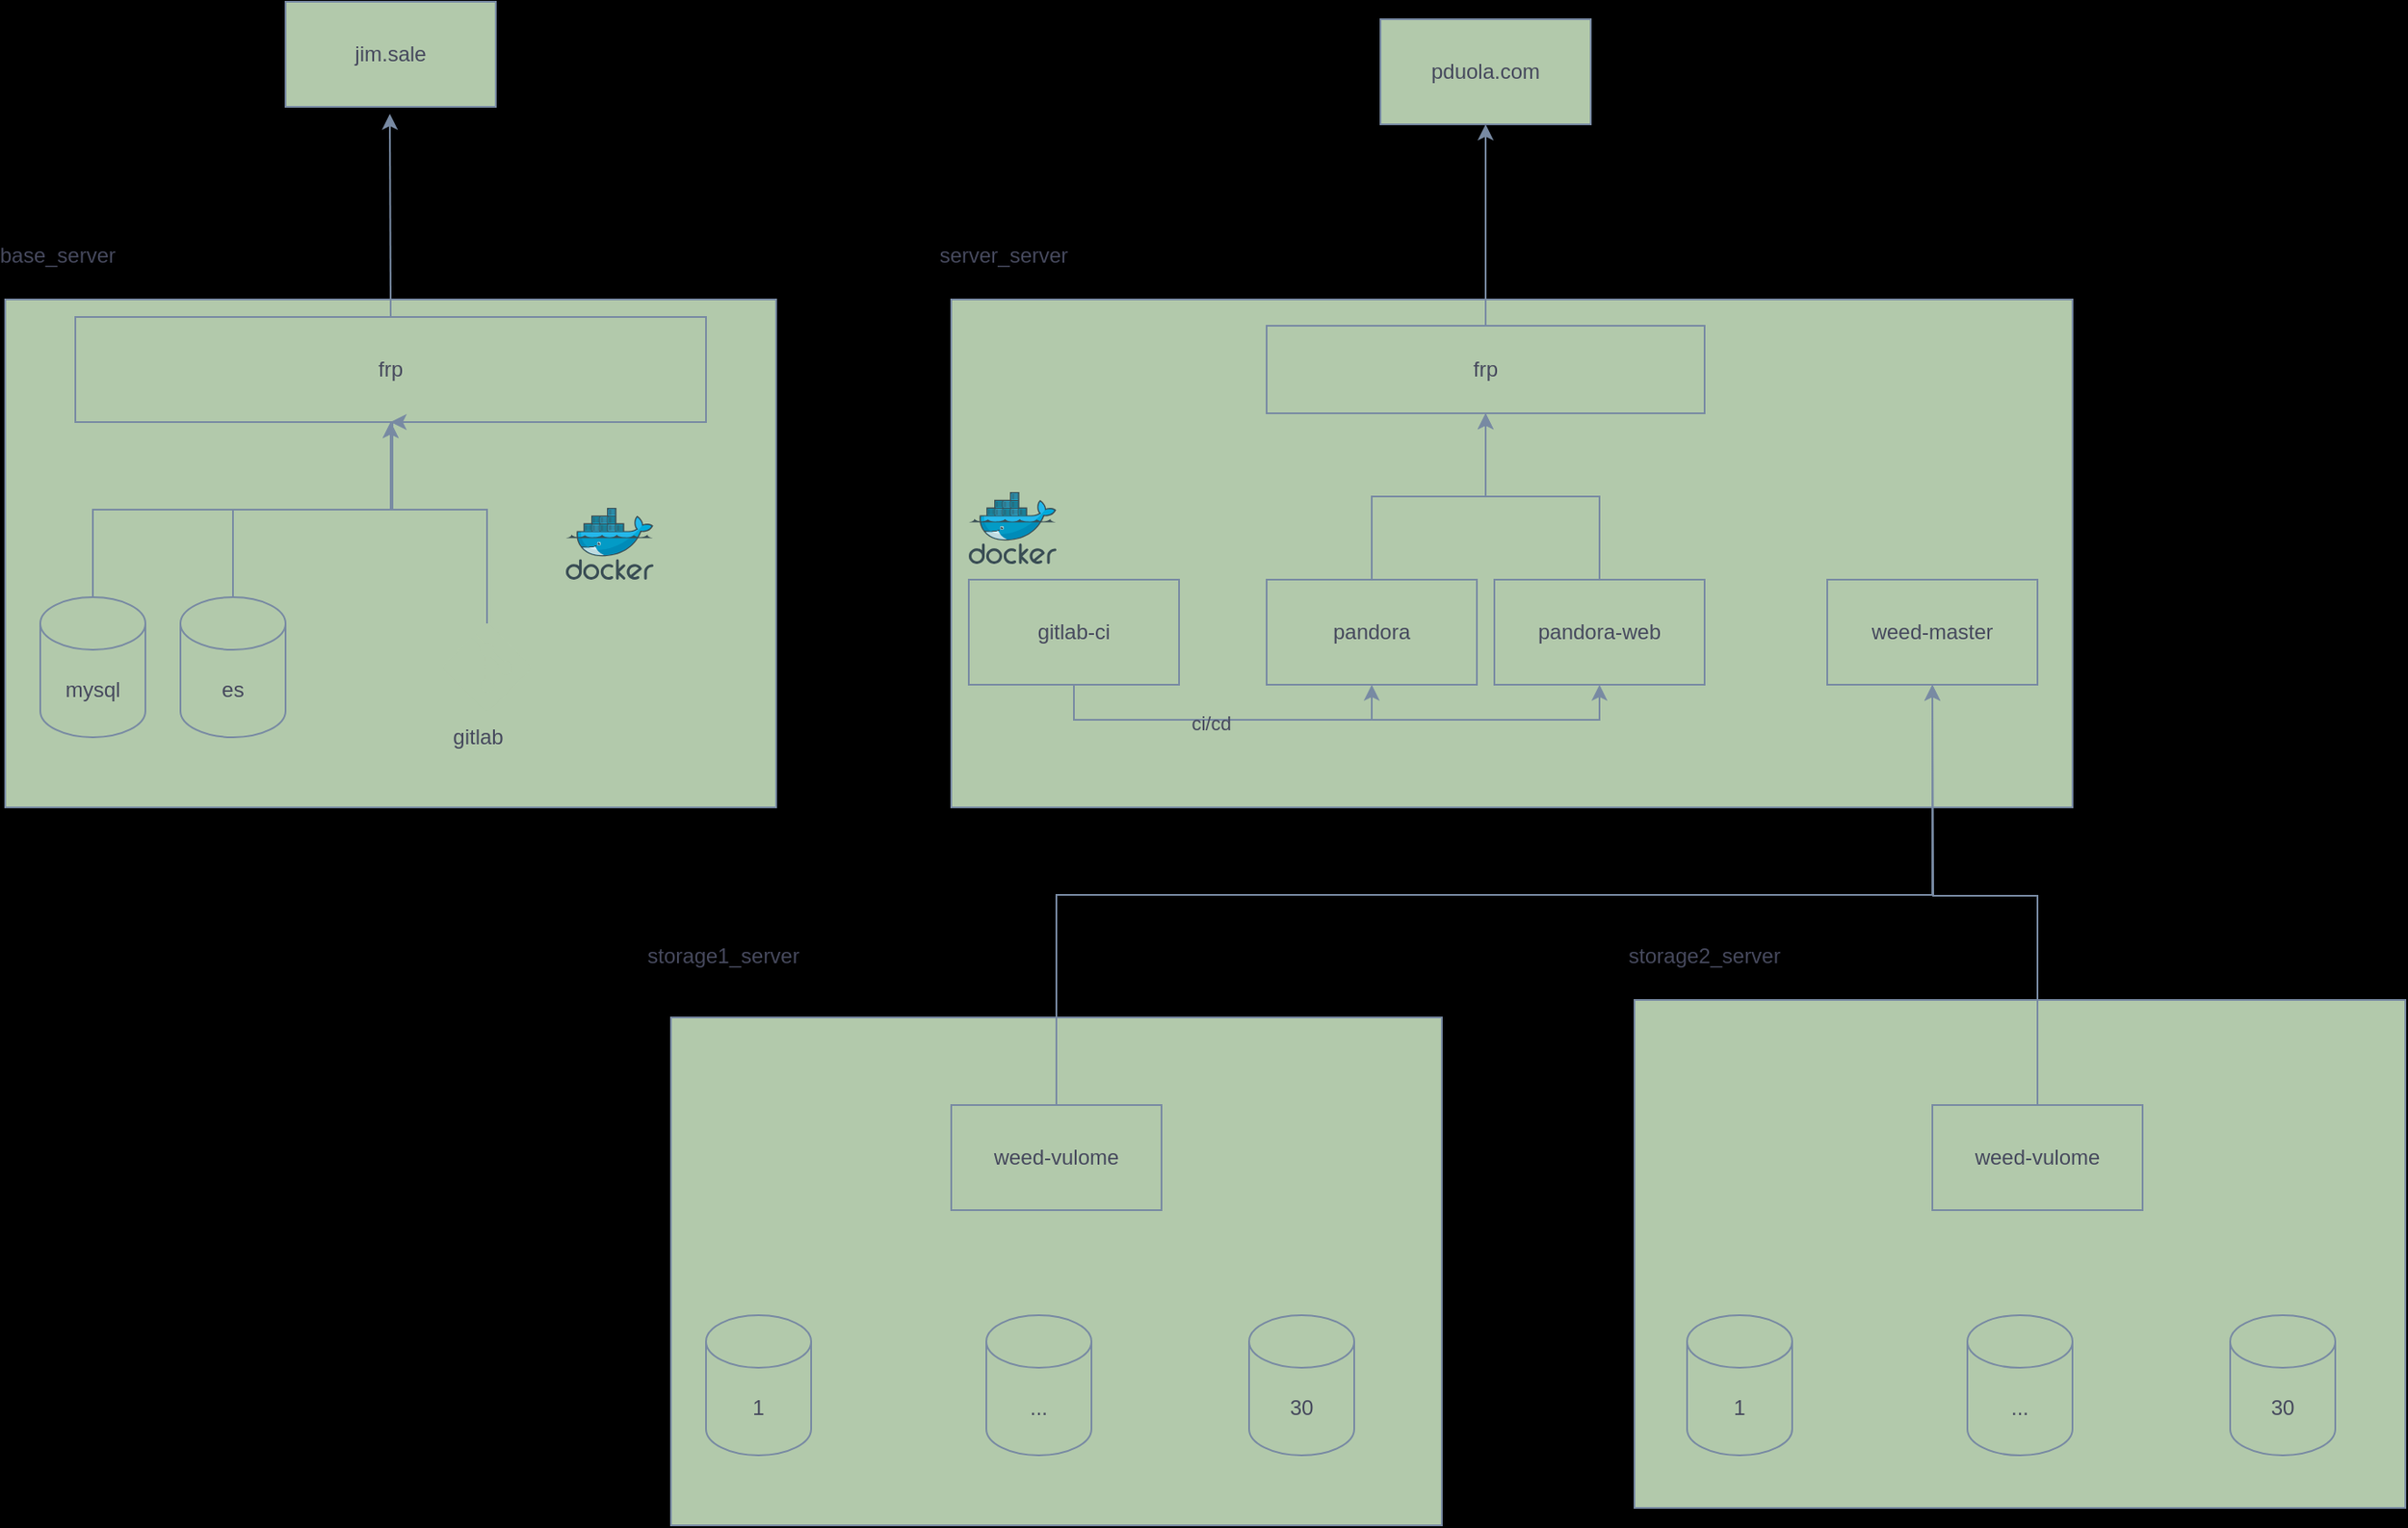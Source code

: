 <mxfile version="22.1.11" type="github">
  <diagram name="第 1 页" id="tXnK3VPokYklSELAGCpk">
    <mxGraphModel dx="2694" dy="1050" grid="1" gridSize="10" guides="1" tooltips="1" connect="1" arrows="1" fold="1" page="1" pageScale="1" pageWidth="827" pageHeight="1169" background="#000000" math="0" shadow="0">
      <root>
        <mxCell id="0" />
        <mxCell id="1" parent="0" />
        <mxCell id="cooiixOqJ7cHR2co_wxt-1" value="" style="rounded=0;whiteSpace=wrap;html=1;labelBackgroundColor=none;fillColor=#B2C9AB;strokeColor=#788AA3;fontColor=#46495D;" parent="1" vertex="1">
          <mxGeometry x="110" y="200" width="440" height="290" as="geometry" />
        </mxCell>
        <mxCell id="cooiixOqJ7cHR2co_wxt-8" style="edgeStyle=orthogonalEdgeStyle;rounded=0;orthogonalLoop=1;jettySize=auto;html=1;exitX=0.5;exitY=0;exitDx=0;exitDy=0;exitPerimeter=0;labelBackgroundColor=none;strokeColor=#788AA3;fontColor=default;" parent="1" source="cooiixOqJ7cHR2co_wxt-2" target="cooiixOqJ7cHR2co_wxt-7" edge="1">
          <mxGeometry relative="1" as="geometry" />
        </mxCell>
        <mxCell id="cooiixOqJ7cHR2co_wxt-2" value="mysql" style="shape=cylinder3;whiteSpace=wrap;html=1;boundedLbl=1;backgroundOutline=1;size=15;labelBackgroundColor=none;fillColor=#B2C9AB;strokeColor=#788AA3;fontColor=#46495D;" parent="1" vertex="1">
          <mxGeometry x="130" y="370" width="60" height="80" as="geometry" />
        </mxCell>
        <mxCell id="cooiixOqJ7cHR2co_wxt-9" style="edgeStyle=orthogonalEdgeStyle;rounded=0;orthogonalLoop=1;jettySize=auto;html=1;exitX=0.5;exitY=0;exitDx=0;exitDy=0;exitPerimeter=0;entryX=0.5;entryY=1;entryDx=0;entryDy=0;labelBackgroundColor=none;strokeColor=#788AA3;fontColor=default;" parent="1" source="cooiixOqJ7cHR2co_wxt-4" target="cooiixOqJ7cHR2co_wxt-7" edge="1">
          <mxGeometry relative="1" as="geometry" />
        </mxCell>
        <mxCell id="cooiixOqJ7cHR2co_wxt-4" value="es" style="shape=cylinder3;whiteSpace=wrap;html=1;boundedLbl=1;backgroundOutline=1;size=15;labelBackgroundColor=none;fillColor=#B2C9AB;strokeColor=#788AA3;fontColor=#46495D;" parent="1" vertex="1">
          <mxGeometry x="210" y="370" width="60" height="80" as="geometry" />
        </mxCell>
        <mxCell id="cooiixOqJ7cHR2co_wxt-5" value="base_server" style="text;html=1;strokeColor=none;fillColor=none;align=center;verticalAlign=middle;whiteSpace=wrap;rounded=0;labelBackgroundColor=none;fontColor=#46495D;" parent="1" vertex="1">
          <mxGeometry x="110" y="160" width="60" height="30" as="geometry" />
        </mxCell>
        <mxCell id="cooiixOqJ7cHR2co_wxt-10" style="edgeStyle=orthogonalEdgeStyle;rounded=0;orthogonalLoop=1;jettySize=auto;html=1;exitX=0.5;exitY=0;exitDx=0;exitDy=0;entryX=0.224;entryY=1.08;entryDx=0;entryDy=0;entryPerimeter=0;labelBackgroundColor=none;strokeColor=#788AA3;fontColor=default;" parent="1" source="cooiixOqJ7cHR2co_wxt-7" edge="1">
          <mxGeometry relative="1" as="geometry">
            <mxPoint x="329.52" y="94" as="targetPoint" />
          </mxGeometry>
        </mxCell>
        <mxCell id="cooiixOqJ7cHR2co_wxt-7" value="frp" style="rounded=0;whiteSpace=wrap;html=1;labelBackgroundColor=none;fillColor=#B2C9AB;strokeColor=#788AA3;fontColor=#46495D;" parent="1" vertex="1">
          <mxGeometry x="150" y="210" width="360" height="60" as="geometry" />
        </mxCell>
        <mxCell id="cooiixOqJ7cHR2co_wxt-11" value="" style="rounded=0;whiteSpace=wrap;html=1;labelBackgroundColor=none;fillColor=#B2C9AB;strokeColor=#788AA3;fontColor=#46495D;" parent="1" vertex="1">
          <mxGeometry x="650" y="200" width="640" height="290" as="geometry" />
        </mxCell>
        <mxCell id="cooiixOqJ7cHR2co_wxt-16" value="frp" style="rounded=0;whiteSpace=wrap;html=1;labelBackgroundColor=none;fillColor=#B2C9AB;strokeColor=#788AA3;fontColor=#46495D;" parent="1" vertex="1">
          <mxGeometry x="830" y="215" width="250" height="50" as="geometry" />
        </mxCell>
        <mxCell id="cooiixOqJ7cHR2co_wxt-18" style="edgeStyle=orthogonalEdgeStyle;rounded=0;orthogonalLoop=1;jettySize=auto;html=1;exitX=0.5;exitY=0;exitDx=0;exitDy=0;exitPerimeter=0;labelBackgroundColor=none;strokeColor=#788AA3;fontColor=default;" parent="1" source="cooiixOqJ7cHR2co_wxt-17" edge="1">
          <mxGeometry relative="1" as="geometry">
            <mxPoint x="330" y="270" as="targetPoint" />
            <Array as="points">
              <mxPoint x="385" y="320" />
              <mxPoint x="331" y="320" />
            </Array>
          </mxGeometry>
        </mxCell>
        <mxCell id="cooiixOqJ7cHR2co_wxt-17" value="" style="verticalLabelPosition=bottom;html=1;verticalAlign=top;align=center;strokeColor=none;fillColor=#B2C9AB;shape=mxgraph.azure.git_repository;labelBackgroundColor=none;fontColor=#46495D;" parent="1" vertex="1">
          <mxGeometry x="360" y="385" width="50" height="50" as="geometry" />
        </mxCell>
        <mxCell id="cooiixOqJ7cHR2co_wxt-19" style="edgeStyle=orthogonalEdgeStyle;rounded=0;orthogonalLoop=1;jettySize=auto;html=1;exitX=0.5;exitY=0;exitDx=0;exitDy=0;labelBackgroundColor=none;strokeColor=#788AA3;fontColor=default;" parent="1" source="cooiixOqJ7cHR2co_wxt-16" edge="1">
          <mxGeometry relative="1" as="geometry">
            <mxPoint x="955" y="100" as="targetPoint" />
          </mxGeometry>
        </mxCell>
        <mxCell id="cooiixOqJ7cHR2co_wxt-34" style="edgeStyle=orthogonalEdgeStyle;rounded=0;orthogonalLoop=1;jettySize=auto;html=1;exitX=0.5;exitY=0;exitDx=0;exitDy=0;entryX=0.5;entryY=1;entryDx=0;entryDy=0;labelBackgroundColor=none;strokeColor=#788AA3;fontColor=default;" parent="1" source="cooiixOqJ7cHR2co_wxt-20" target="cooiixOqJ7cHR2co_wxt-16" edge="1">
          <mxGeometry relative="1" as="geometry" />
        </mxCell>
        <mxCell id="cooiixOqJ7cHR2co_wxt-20" value="pandora" style="rounded=0;whiteSpace=wrap;html=1;labelBackgroundColor=none;fillColor=#B2C9AB;strokeColor=#788AA3;fontColor=#46495D;" parent="1" vertex="1">
          <mxGeometry x="830" y="360" width="120" height="60" as="geometry" />
        </mxCell>
        <mxCell id="cooiixOqJ7cHR2co_wxt-35" style="edgeStyle=orthogonalEdgeStyle;rounded=0;orthogonalLoop=1;jettySize=auto;html=1;exitX=0.5;exitY=0;exitDx=0;exitDy=0;entryX=0.5;entryY=1;entryDx=0;entryDy=0;labelBackgroundColor=none;strokeColor=#788AA3;fontColor=default;" parent="1" source="cooiixOqJ7cHR2co_wxt-21" target="cooiixOqJ7cHR2co_wxt-16" edge="1">
          <mxGeometry relative="1" as="geometry" />
        </mxCell>
        <mxCell id="cooiixOqJ7cHR2co_wxt-21" value="pandora-web" style="rounded=0;whiteSpace=wrap;html=1;labelBackgroundColor=none;fillColor=#B2C9AB;strokeColor=#788AA3;fontColor=#46495D;" parent="1" vertex="1">
          <mxGeometry x="960" y="360" width="120" height="60" as="geometry" />
        </mxCell>
        <mxCell id="cooiixOqJ7cHR2co_wxt-24" value="server_server" style="text;html=1;strokeColor=none;fillColor=none;align=center;verticalAlign=middle;whiteSpace=wrap;rounded=0;labelBackgroundColor=none;fontColor=#46495D;" parent="1" vertex="1">
          <mxGeometry x="650" y="160" width="60" height="30" as="geometry" />
        </mxCell>
        <mxCell id="cooiixOqJ7cHR2co_wxt-25" value="" style="image;sketch=0;aspect=fixed;html=1;points=[];align=center;fontSize=12;image=img/lib/mscae/Docker.svg;labelBackgroundColor=none;fillColor=#B2C9AB;strokeColor=#788AA3;fontColor=#46495D;" parent="1" vertex="1">
          <mxGeometry x="660" y="310" width="50" height="41" as="geometry" />
        </mxCell>
        <mxCell id="cooiixOqJ7cHR2co_wxt-26" value="" style="image;sketch=0;aspect=fixed;html=1;points=[];align=center;fontSize=12;image=img/lib/mscae/Docker.svg;labelBackgroundColor=none;fillColor=#B2C9AB;strokeColor=#788AA3;fontColor=#46495D;" parent="1" vertex="1">
          <mxGeometry x="430" y="319" width="50" height="41" as="geometry" />
        </mxCell>
        <mxCell id="cooiixOqJ7cHR2co_wxt-29" style="edgeStyle=orthogonalEdgeStyle;rounded=0;orthogonalLoop=1;jettySize=auto;html=1;exitX=0.5;exitY=1;exitDx=0;exitDy=0;entryX=0.5;entryY=1;entryDx=0;entryDy=0;labelBackgroundColor=none;strokeColor=#788AA3;fontColor=default;" parent="1" source="cooiixOqJ7cHR2co_wxt-27" target="cooiixOqJ7cHR2co_wxt-20" edge="1">
          <mxGeometry relative="1" as="geometry" />
        </mxCell>
        <mxCell id="cooiixOqJ7cHR2co_wxt-30" style="edgeStyle=orthogonalEdgeStyle;rounded=0;orthogonalLoop=1;jettySize=auto;html=1;exitX=0.5;exitY=1;exitDx=0;exitDy=0;entryX=0.5;entryY=1;entryDx=0;entryDy=0;labelBackgroundColor=none;strokeColor=#788AA3;fontColor=default;" parent="1" source="cooiixOqJ7cHR2co_wxt-27" target="cooiixOqJ7cHR2co_wxt-21" edge="1">
          <mxGeometry relative="1" as="geometry" />
        </mxCell>
        <mxCell id="cooiixOqJ7cHR2co_wxt-31" value="ci/cd" style="edgeLabel;html=1;align=center;verticalAlign=middle;resizable=0;points=[];labelBackgroundColor=none;fontColor=#46495D;" parent="cooiixOqJ7cHR2co_wxt-30" vertex="1" connectable="0">
          <mxGeometry x="-0.423" y="-2" relative="1" as="geometry">
            <mxPoint as="offset" />
          </mxGeometry>
        </mxCell>
        <mxCell id="cooiixOqJ7cHR2co_wxt-27" value="gitlab-ci" style="rounded=0;whiteSpace=wrap;html=1;labelBackgroundColor=none;fillColor=#B2C9AB;strokeColor=#788AA3;fontColor=#46495D;" parent="1" vertex="1">
          <mxGeometry x="660" y="360" width="120" height="60" as="geometry" />
        </mxCell>
        <mxCell id="cooiixOqJ7cHR2co_wxt-36" value="gitlab" style="text;html=1;strokeColor=none;fillColor=none;align=center;verticalAlign=middle;whiteSpace=wrap;rounded=0;labelBackgroundColor=none;fontColor=#46495D;" parent="1" vertex="1">
          <mxGeometry x="350" y="435" width="60" height="30" as="geometry" />
        </mxCell>
        <mxCell id="cooiixOqJ7cHR2co_wxt-37" value="jim.sale" style="rounded=0;whiteSpace=wrap;html=1;labelBackgroundColor=none;fillColor=#B2C9AB;strokeColor=#788AA3;fontColor=#46495D;" parent="1" vertex="1">
          <mxGeometry x="270" y="30" width="120" height="60" as="geometry" />
        </mxCell>
        <mxCell id="cooiixOqJ7cHR2co_wxt-38" value="pduola.com" style="rounded=0;whiteSpace=wrap;html=1;labelBackgroundColor=none;fillColor=#B2C9AB;strokeColor=#788AA3;fontColor=#46495D;" parent="1" vertex="1">
          <mxGeometry x="895" y="40" width="120" height="60" as="geometry" />
        </mxCell>
        <mxCell id="cooiixOqJ7cHR2co_wxt-39" value="" style="rounded=0;whiteSpace=wrap;html=1;labelBackgroundColor=none;fillColor=#B2C9AB;strokeColor=#788AA3;fontColor=#46495D;" parent="1" vertex="1">
          <mxGeometry x="490" y="610" width="440" height="290" as="geometry" />
        </mxCell>
        <mxCell id="cooiixOqJ7cHR2co_wxt-41" value="1" style="shape=cylinder3;whiteSpace=wrap;html=1;boundedLbl=1;backgroundOutline=1;size=15;labelBackgroundColor=none;fillColor=#B2C9AB;strokeColor=#788AA3;fontColor=#46495D;" parent="1" vertex="1">
          <mxGeometry x="510" y="780" width="60" height="80" as="geometry" />
        </mxCell>
        <mxCell id="cooiixOqJ7cHR2co_wxt-43" value="30" style="shape=cylinder3;whiteSpace=wrap;html=1;boundedLbl=1;backgroundOutline=1;size=15;labelBackgroundColor=none;fillColor=#B2C9AB;strokeColor=#788AA3;fontColor=#46495D;" parent="1" vertex="1">
          <mxGeometry x="820" y="780" width="60" height="80" as="geometry" />
        </mxCell>
        <mxCell id="cooiixOqJ7cHR2co_wxt-49" value="weed-master" style="rounded=0;whiteSpace=wrap;html=1;labelBackgroundColor=none;fillColor=#B2C9AB;strokeColor=#788AA3;fontColor=#46495D;" parent="1" vertex="1">
          <mxGeometry x="1150" y="360" width="120" height="60" as="geometry" />
        </mxCell>
        <mxCell id="cooiixOqJ7cHR2co_wxt-50" value="..." style="shape=cylinder3;whiteSpace=wrap;html=1;boundedLbl=1;backgroundOutline=1;size=15;labelBackgroundColor=none;fillColor=#B2C9AB;strokeColor=#788AA3;fontColor=#46495D;" parent="1" vertex="1">
          <mxGeometry x="670" y="780" width="60" height="80" as="geometry" />
        </mxCell>
        <mxCell id="cooiixOqJ7cHR2co_wxt-57" style="edgeStyle=orthogonalEdgeStyle;rounded=0;orthogonalLoop=1;jettySize=auto;html=1;exitX=0.5;exitY=0;exitDx=0;exitDy=0;entryX=0.5;entryY=1;entryDx=0;entryDy=0;labelBackgroundColor=none;strokeColor=#788AA3;fontColor=default;" parent="1" source="cooiixOqJ7cHR2co_wxt-51" target="cooiixOqJ7cHR2co_wxt-49" edge="1">
          <mxGeometry relative="1" as="geometry" />
        </mxCell>
        <mxCell id="cooiixOqJ7cHR2co_wxt-51" value="weed-vulome" style="rounded=0;whiteSpace=wrap;html=1;labelBackgroundColor=none;fillColor=#B2C9AB;strokeColor=#788AA3;fontColor=#46495D;" parent="1" vertex="1">
          <mxGeometry x="650" y="660" width="120" height="60" as="geometry" />
        </mxCell>
        <mxCell id="cooiixOqJ7cHR2co_wxt-52" value="" style="rounded=0;whiteSpace=wrap;html=1;labelBackgroundColor=none;fillColor=#B2C9AB;strokeColor=#788AA3;fontColor=#46495D;" parent="1" vertex="1">
          <mxGeometry x="1040" y="600" width="440" height="290" as="geometry" />
        </mxCell>
        <mxCell id="cooiixOqJ7cHR2co_wxt-53" value="1" style="shape=cylinder3;whiteSpace=wrap;html=1;boundedLbl=1;backgroundOutline=1;size=15;labelBackgroundColor=none;fillColor=#B2C9AB;strokeColor=#788AA3;fontColor=#46495D;" parent="1" vertex="1">
          <mxGeometry x="1070" y="780" width="60" height="80" as="geometry" />
        </mxCell>
        <mxCell id="cooiixOqJ7cHR2co_wxt-54" value="30" style="shape=cylinder3;whiteSpace=wrap;html=1;boundedLbl=1;backgroundOutline=1;size=15;labelBackgroundColor=none;fillColor=#B2C9AB;strokeColor=#788AA3;fontColor=#46495D;" parent="1" vertex="1">
          <mxGeometry x="1380" y="780" width="60" height="80" as="geometry" />
        </mxCell>
        <mxCell id="cooiixOqJ7cHR2co_wxt-55" value="..." style="shape=cylinder3;whiteSpace=wrap;html=1;boundedLbl=1;backgroundOutline=1;size=15;labelBackgroundColor=none;fillColor=#B2C9AB;strokeColor=#788AA3;fontColor=#46495D;" parent="1" vertex="1">
          <mxGeometry x="1230" y="780" width="60" height="80" as="geometry" />
        </mxCell>
        <mxCell id="cooiixOqJ7cHR2co_wxt-58" style="edgeStyle=orthogonalEdgeStyle;rounded=0;orthogonalLoop=1;jettySize=auto;html=1;exitX=0.5;exitY=0;exitDx=0;exitDy=0;labelBackgroundColor=none;strokeColor=#788AA3;fontColor=default;" parent="1" source="cooiixOqJ7cHR2co_wxt-56" edge="1">
          <mxGeometry relative="1" as="geometry">
            <mxPoint x="1210" y="420.0" as="targetPoint" />
          </mxGeometry>
        </mxCell>
        <mxCell id="cooiixOqJ7cHR2co_wxt-56" value="weed-vulome" style="rounded=0;whiteSpace=wrap;html=1;labelBackgroundColor=none;fillColor=#B2C9AB;strokeColor=#788AA3;fontColor=#46495D;" parent="1" vertex="1">
          <mxGeometry x="1210" y="660" width="120" height="60" as="geometry" />
        </mxCell>
        <mxCell id="cooiixOqJ7cHR2co_wxt-59" value="storage1_server" style="text;html=1;strokeColor=none;fillColor=none;align=center;verticalAlign=middle;whiteSpace=wrap;rounded=0;labelBackgroundColor=none;fontColor=#46495D;" parent="1" vertex="1">
          <mxGeometry x="490" y="560" width="60" height="30" as="geometry" />
        </mxCell>
        <mxCell id="cooiixOqJ7cHR2co_wxt-60" value="storage2_server" style="text;html=1;strokeColor=none;fillColor=none;align=center;verticalAlign=middle;whiteSpace=wrap;rounded=0;labelBackgroundColor=none;fontColor=#46495D;" parent="1" vertex="1">
          <mxGeometry x="1050" y="560" width="60" height="30" as="geometry" />
        </mxCell>
      </root>
    </mxGraphModel>
  </diagram>
</mxfile>
